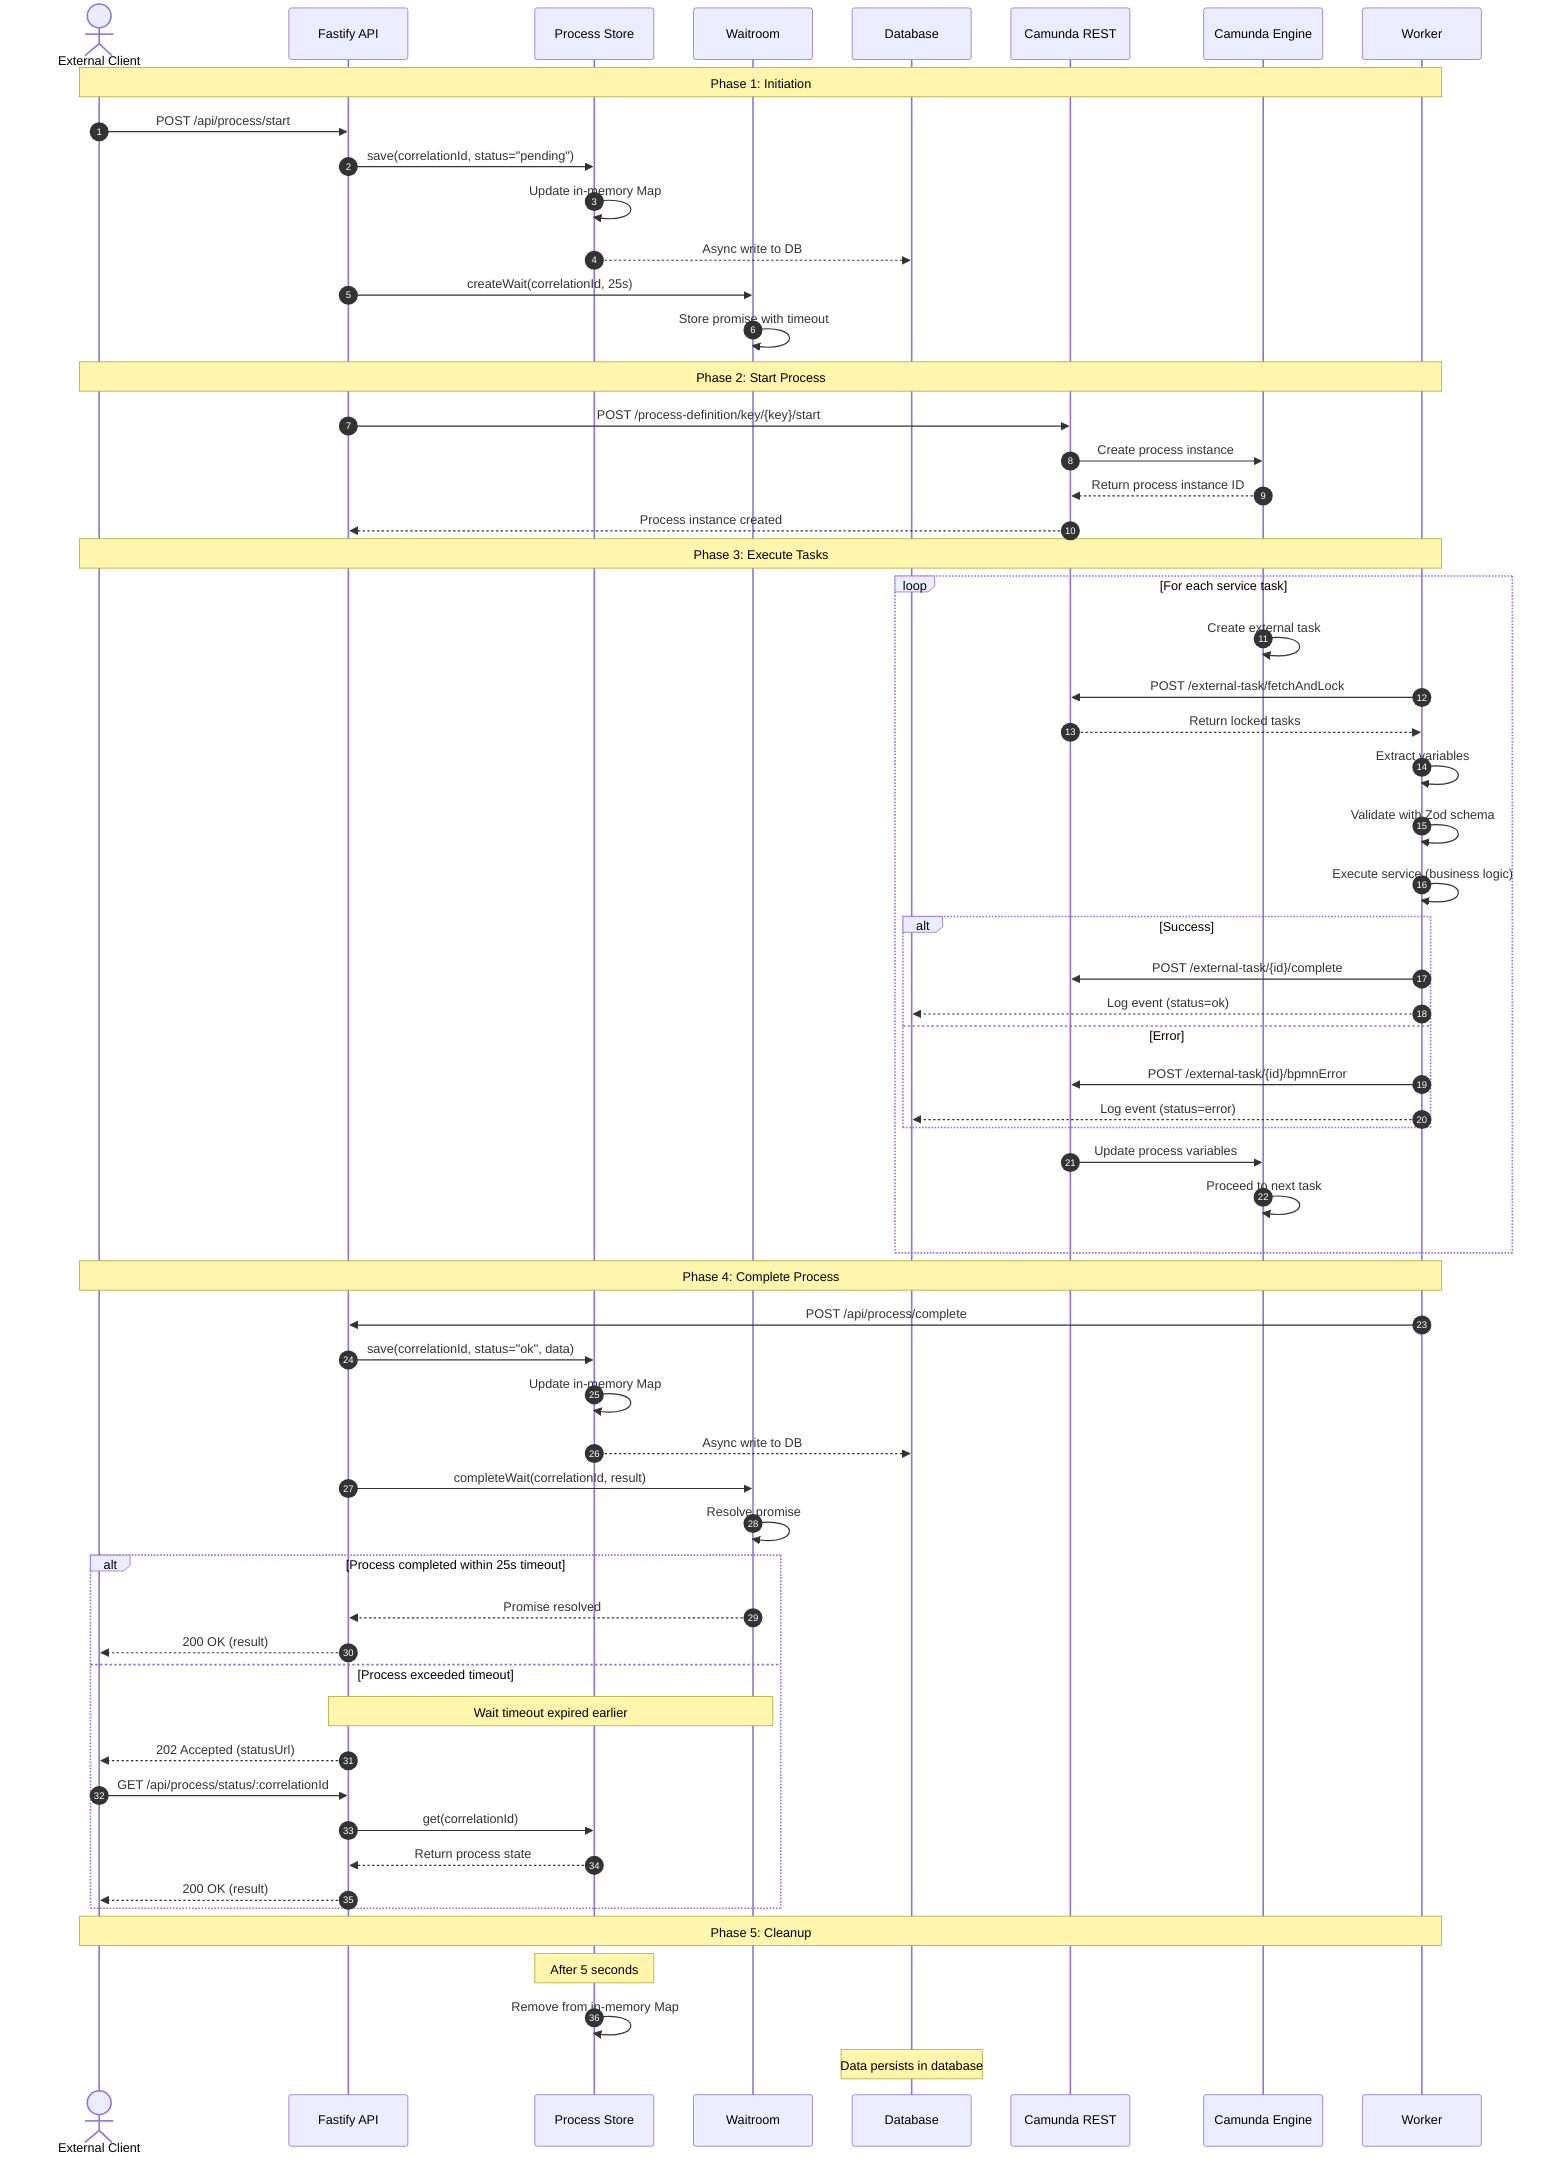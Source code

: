 sequenceDiagram
    autonumber
    actor Client as External Client
    participant API as Fastify API
    participant PS as Process Store
    participant WR as Waitroom
    participant DB as Database
    participant CR as Camunda REST
    participant CE as Camunda Engine
    participant W as Worker

    Note over Client,W: Phase 1: Initiation
    Client->>API: POST /api/process/start
    API->>PS: save(correlationId, status="pending")
    PS->>PS: Update in-memory Map
    PS-->>DB: Async write to DB
    API->>WR: createWait(correlationId, 25s)
    WR->>WR: Store promise with timeout

    Note over Client,W: Phase 2: Start Process
    API->>CR: POST /process-definition/key/{key}/start
    CR->>CE: Create process instance
    CE-->>CR: Return process instance ID
    CR-->>API: Process instance created

    Note over Client,W: Phase 3: Execute Tasks
    loop For each service task
        CE->>CE: Create external task
        W->>CR: POST /external-task/fetchAndLock
        CR-->>W: Return locked tasks
        W->>W: Extract variables
        W->>W: Validate with Zod schema
        W->>W: Execute service (business logic)
        alt Success
            W->>CR: POST /external-task/{id}/complete
            W-->>DB: Log event (status=ok)
        else Error
            W->>CR: POST /external-task/{id}/bpmnError
            W-->>DB: Log event (status=error)
        end
        CR->>CE: Update process variables
        CE->>CE: Proceed to next task
    end

    Note over Client,W: Phase 4: Complete Process
    W->>API: POST /api/process/complete
    API->>PS: save(correlationId, status="ok", data)
    PS->>PS: Update in-memory Map
    PS-->>DB: Async write to DB
    API->>WR: completeWait(correlationId, result)
    WR->>WR: Resolve promise
    
    alt Process completed within 25s timeout
        WR-->>API: Promise resolved
        API-->>Client: 200 OK (result)
    else Process exceeded timeout
        Note over WR,API: Wait timeout expired earlier
        API-->>Client: 202 Accepted (statusUrl)
        Client->>API: GET /api/process/status/:correlationId
        API->>PS: get(correlationId)
        PS-->>API: Return process state
        API-->>Client: 200 OK (result)
    end

    Note over Client,W: Phase 5: Cleanup
    Note over PS: After 5 seconds
    PS->>PS: Remove from in-memory Map
    Note over DB: Data persists in database